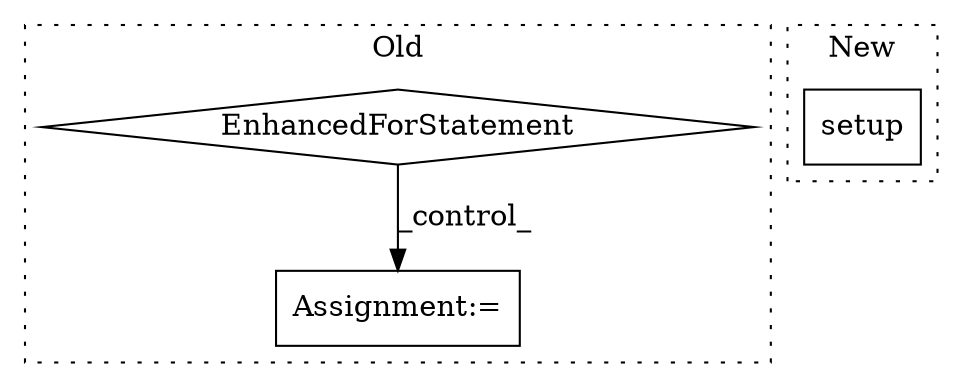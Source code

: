 digraph G {
subgraph cluster0 {
1 [label="EnhancedForStatement" a="70" s="4147,4254" l="57,3" shape="diamond"];
3 [label="Assignment:=" a="7" s="4270" l="1" shape="box"];
label = "Old";
style="dotted";
}
subgraph cluster1 {
2 [label="setup" a="32" s="3984" l="7" shape="box"];
label = "New";
style="dotted";
}
1 -> 3 [label="_control_"];
}